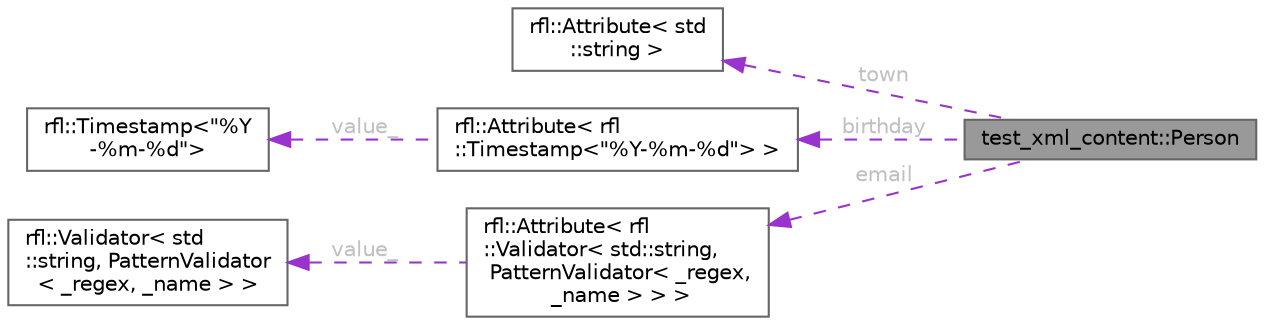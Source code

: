 digraph "test_xml_content::Person"
{
 // LATEX_PDF_SIZE
  bgcolor="transparent";
  edge [fontname=Helvetica,fontsize=10,labelfontname=Helvetica,labelfontsize=10];
  node [fontname=Helvetica,fontsize=10,shape=box,height=0.2,width=0.4];
  rankdir="LR";
  Node1 [id="Node000001",label="test_xml_content::Person",height=0.2,width=0.4,color="gray40", fillcolor="grey60", style="filled", fontcolor="black",tooltip=" "];
  Node2 -> Node1 [id="edge6_Node000001_Node000002",dir="back",color="darkorchid3",style="dashed",tooltip=" ",label=" town",fontcolor="grey" ];
  Node2 [id="Node000002",label="rfl::Attribute\< std\l::string \>",height=0.2,width=0.4,color="gray40", fillcolor="white", style="filled",URL="$structrfl_1_1_attribute.html",tooltip=" "];
  Node3 -> Node1 [id="edge7_Node000001_Node000003",dir="back",color="darkorchid3",style="dashed",tooltip=" ",label=" birthday",fontcolor="grey" ];
  Node3 [id="Node000003",label="rfl::Attribute\< rfl\l::Timestamp\<\"%Y-%m-%d\"\> \>",height=0.2,width=0.4,color="gray40", fillcolor="white", style="filled",URL="$structrfl_1_1_attribute.html",tooltip=" "];
  Node4 -> Node3 [id="edge8_Node000003_Node000004",dir="back",color="darkorchid3",style="dashed",tooltip=" ",label=" value_",fontcolor="grey" ];
  Node4 [id="Node000004",label="rfl::Timestamp\<\"%Y\l-%m-%d\"\>",height=0.2,width=0.4,color="gray40", fillcolor="white", style="filled",URL="$classrfl_1_1_timestamp.html",tooltip=" "];
  Node5 -> Node1 [id="edge9_Node000001_Node000005",dir="back",color="darkorchid3",style="dashed",tooltip=" ",label=" email",fontcolor="grey" ];
  Node5 [id="Node000005",label="rfl::Attribute\< rfl\l::Validator\< std::string,\l PatternValidator\< _regex,\l _name \> \> \>",height=0.2,width=0.4,color="gray40", fillcolor="white", style="filled",URL="$structrfl_1_1_attribute.html",tooltip=" "];
  Node6 -> Node5 [id="edge10_Node000005_Node000006",dir="back",color="darkorchid3",style="dashed",tooltip=" ",label=" value_",fontcolor="grey" ];
  Node6 [id="Node000006",label="rfl::Validator\< std\l::string, PatternValidator\l\< _regex, _name \> \>",height=0.2,width=0.4,color="gray40", fillcolor="white", style="filled",URL="$structrfl_1_1_validator.html",tooltip=" "];
}
